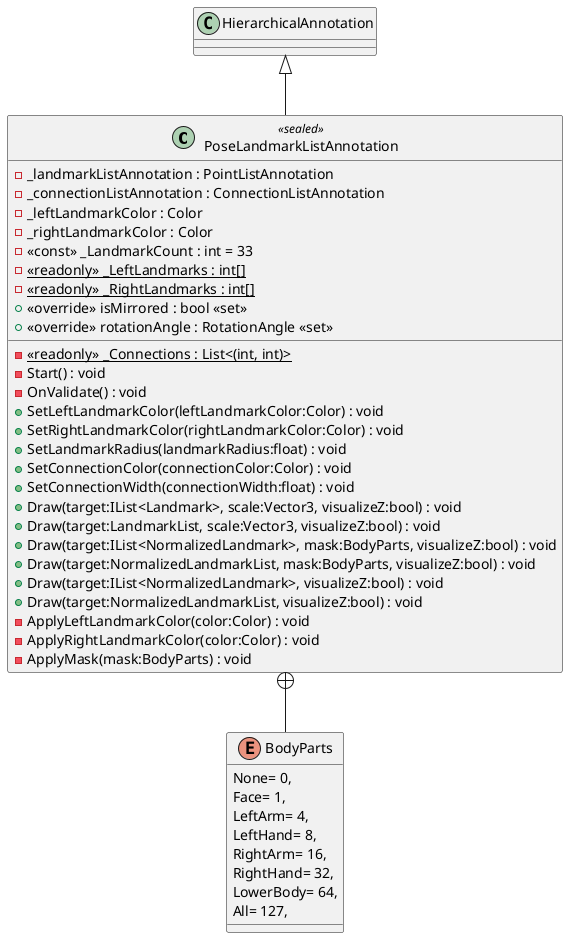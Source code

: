 @startuml
class PoseLandmarkListAnnotation <<sealed>> {
    - _landmarkListAnnotation : PointListAnnotation
    - _connectionListAnnotation : ConnectionListAnnotation
    - _leftLandmarkColor : Color
    - _rightLandmarkColor : Color
    - <<const>> _LandmarkCount : int = 33
    - {static} <<readonly>> _LeftLandmarks : int[]
    - {static} <<readonly>> _RightLandmarks : int[]
    - {static} <<readonly>> _Connections : List<(int, int)>
    + <<override>> isMirrored : bool <<set>>
    + <<override>> rotationAngle : RotationAngle <<set>>
    - Start() : void
    - OnValidate() : void
    + SetLeftLandmarkColor(leftLandmarkColor:Color) : void
    + SetRightLandmarkColor(rightLandmarkColor:Color) : void
    + SetLandmarkRadius(landmarkRadius:float) : void
    + SetConnectionColor(connectionColor:Color) : void
    + SetConnectionWidth(connectionWidth:float) : void
    + Draw(target:IList<Landmark>, scale:Vector3, visualizeZ:bool) : void
    + Draw(target:LandmarkList, scale:Vector3, visualizeZ:bool) : void
    + Draw(target:IList<NormalizedLandmark>, mask:BodyParts, visualizeZ:bool) : void
    + Draw(target:NormalizedLandmarkList, mask:BodyParts, visualizeZ:bool) : void
    + Draw(target:IList<NormalizedLandmark>, visualizeZ:bool) : void
    + Draw(target:NormalizedLandmarkList, visualizeZ:bool) : void
    - ApplyLeftLandmarkColor(color:Color) : void
    - ApplyRightLandmarkColor(color:Color) : void
    - ApplyMask(mask:BodyParts) : void
}
enum BodyParts {
    None= 0,
    Face= 1,
    LeftArm= 4,
    LeftHand= 8,
    RightArm= 16,
    RightHand= 32,
    LowerBody= 64,
    All= 127,
}
HierarchicalAnnotation <|-- PoseLandmarkListAnnotation
PoseLandmarkListAnnotation +-- BodyParts
@enduml
